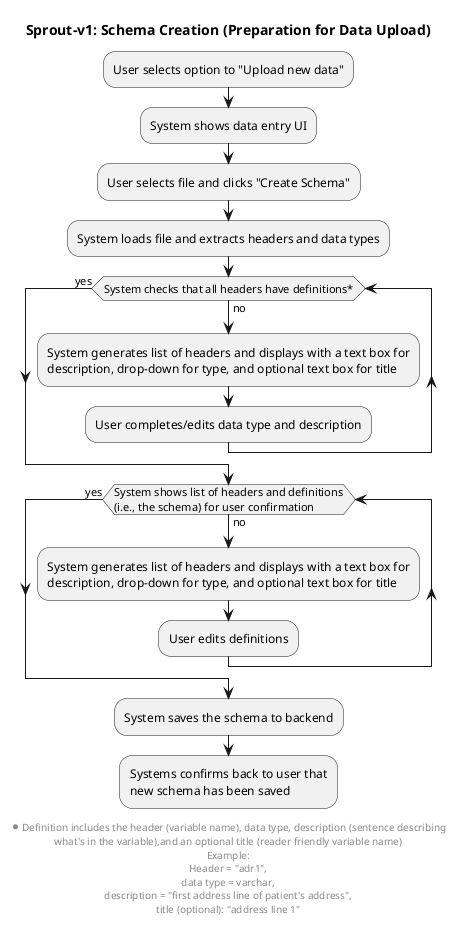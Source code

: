 @startuml sprout-v1-schema-creation-flow

title Sprout-v1: Schema Creation (Preparation for Data Upload)
' User prepares to upload data by creating data schema

:User selects option to "Upload new data";
:System shows data entry UI;
:User selects file and clicks "Create Schema";
:System loads file and extracts headers and data types;
    while (System checks that all headers have definitions*) is (no)
:System generates list of headers and displays with a text box for\ndescription, drop-down for type, and optional text box for title;
:User completes/edits data type and description;
    end while (yes)
    while (System shows list of headers and definitions\n(i.e., the schema) for user confirmation) is (no)
:System generates list of headers and displays with a text box for\ndescription, drop-down for type, and optional text box for title;
:User edits definitions;
    end while (yes)
:System saves the schema to backend;
:Systems confirms back to user that
new schema has been saved;

footer \n*Definition includes the header (variable name), data type, description (sentence describing\nwhat's in the variable),and an optional title (reader friendly variable name)\nExample:\nHeader = "adr1",\ndata type = varchar,\ndescription = "first address line of patient's address",\ntitle (optional): "address line 1"

@enduml

' Question: Are users able to edit headers or are they "set" by the data/file/csv?